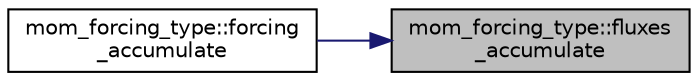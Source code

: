 digraph "mom_forcing_type::fluxes_accumulate"
{
 // INTERACTIVE_SVG=YES
 // LATEX_PDF_SIZE
  edge [fontname="Helvetica",fontsize="10",labelfontname="Helvetica",labelfontsize="10"];
  node [fontname="Helvetica",fontsize="10",shape=record];
  rankdir="RL";
  Node1 [label="mom_forcing_type::fluxes\l_accumulate",height=0.2,width=0.4,color="black", fillcolor="grey75", style="filled", fontcolor="black",tooltip="Accumulate the thermodynamic fluxes over time steps."];
  Node1 -> Node2 [dir="back",color="midnightblue",fontsize="10",style="solid",fontname="Helvetica"];
  Node2 [label="mom_forcing_type::forcing\l_accumulate",height=0.2,width=0.4,color="black", fillcolor="white", style="filled",URL="$namespacemom__forcing__type.html#ac9a21eeb7667541a997d3a391692ede6",tooltip="Accumulate the forcing over time steps, taking input from a mechanical forcing type and a temporary f..."];
}
